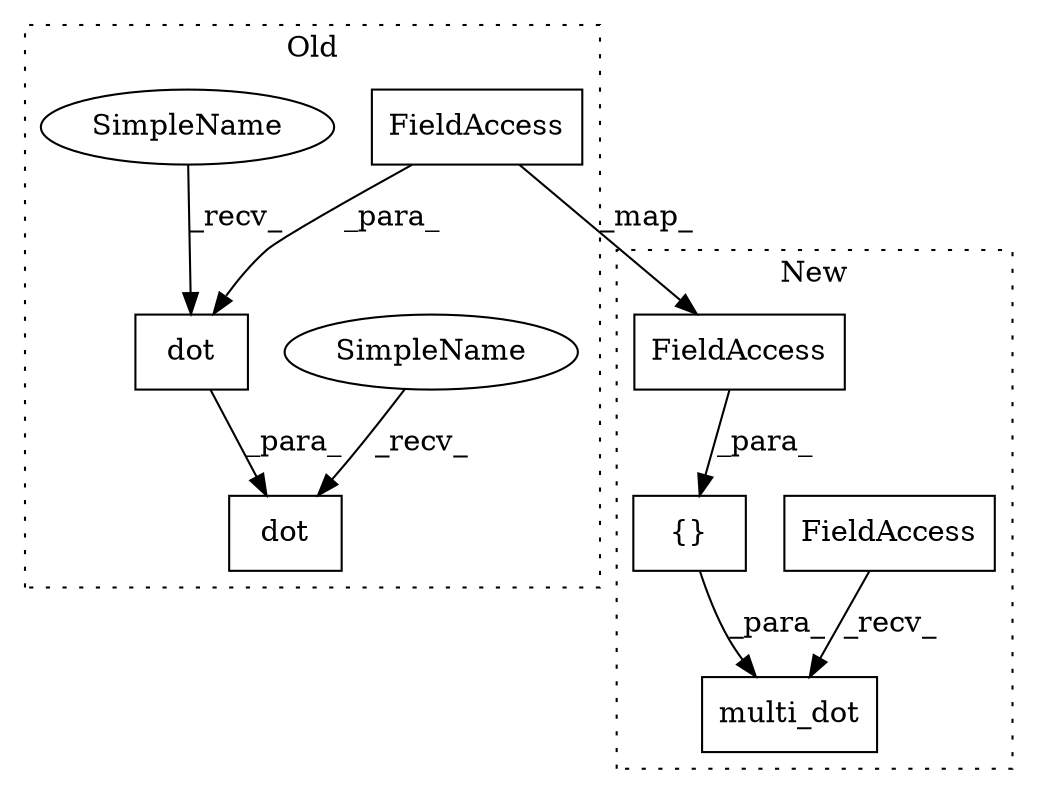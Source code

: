 digraph G {
subgraph cluster0 {
1 [label="dot" a="32" s="15435,15457" l="4,1" shape="box"];
3 [label="dot" a="32" s="15445,15454" l="4,1" shape="box"];
6 [label="FieldAccess" a="22" s="15449" l="3" shape="box"];
8 [label="SimpleName" a="42" s="15429" l="5" shape="ellipse"];
9 [label="SimpleName" a="42" s="15439" l="5" shape="ellipse"];
label = "Old";
style="dotted";
}
subgraph cluster1 {
2 [label="multi_dot" a="32" s="15455,15483" l="10,1" shape="box"];
4 [label="FieldAccess" a="22" s="15442" l="12" shape="box"];
5 [label="{}" a="4" s="15474,15482" l="1,1" shape="box"];
7 [label="FieldAccess" a="22" s="15475" l="3" shape="box"];
label = "New";
style="dotted";
}
3 -> 1 [label="_para_"];
4 -> 2 [label="_recv_"];
5 -> 2 [label="_para_"];
6 -> 3 [label="_para_"];
6 -> 7 [label="_map_"];
7 -> 5 [label="_para_"];
8 -> 1 [label="_recv_"];
9 -> 3 [label="_recv_"];
}